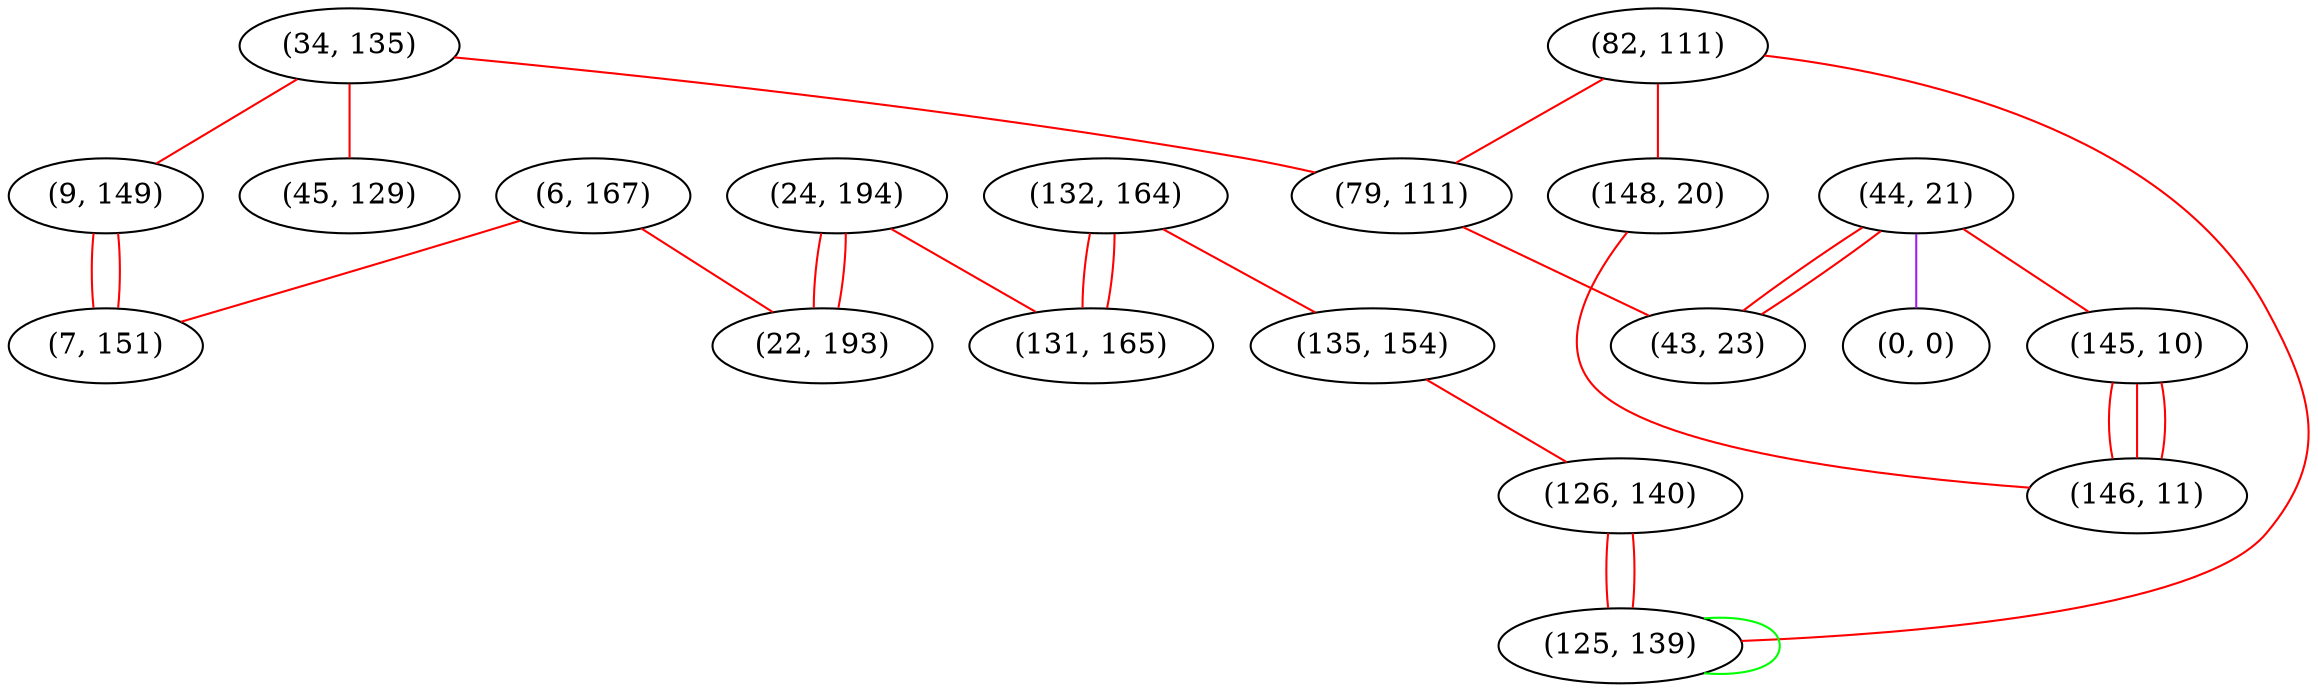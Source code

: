 graph "" {
"(34, 135)";
"(45, 129)";
"(132, 164)";
"(6, 167)";
"(135, 154)";
"(44, 21)";
"(126, 140)";
"(82, 111)";
"(9, 149)";
"(148, 20)";
"(79, 111)";
"(43, 23)";
"(0, 0)";
"(145, 10)";
"(24, 194)";
"(22, 193)";
"(125, 139)";
"(146, 11)";
"(7, 151)";
"(131, 165)";
"(34, 135)" -- "(45, 129)"  [color=red, key=0, weight=1];
"(34, 135)" -- "(79, 111)"  [color=red, key=0, weight=1];
"(34, 135)" -- "(9, 149)"  [color=red, key=0, weight=1];
"(132, 164)" -- "(135, 154)"  [color=red, key=0, weight=1];
"(132, 164)" -- "(131, 165)"  [color=red, key=0, weight=1];
"(132, 164)" -- "(131, 165)"  [color=red, key=1, weight=1];
"(6, 167)" -- "(22, 193)"  [color=red, key=0, weight=1];
"(6, 167)" -- "(7, 151)"  [color=red, key=0, weight=1];
"(135, 154)" -- "(126, 140)"  [color=red, key=0, weight=1];
"(44, 21)" -- "(145, 10)"  [color=red, key=0, weight=1];
"(44, 21)" -- "(43, 23)"  [color=red, key=0, weight=1];
"(44, 21)" -- "(43, 23)"  [color=red, key=1, weight=1];
"(44, 21)" -- "(0, 0)"  [color=purple, key=0, weight=4];
"(126, 140)" -- "(125, 139)"  [color=red, key=0, weight=1];
"(126, 140)" -- "(125, 139)"  [color=red, key=1, weight=1];
"(82, 111)" -- "(148, 20)"  [color=red, key=0, weight=1];
"(82, 111)" -- "(79, 111)"  [color=red, key=0, weight=1];
"(82, 111)" -- "(125, 139)"  [color=red, key=0, weight=1];
"(9, 149)" -- "(7, 151)"  [color=red, key=0, weight=1];
"(9, 149)" -- "(7, 151)"  [color=red, key=1, weight=1];
"(148, 20)" -- "(146, 11)"  [color=red, key=0, weight=1];
"(79, 111)" -- "(43, 23)"  [color=red, key=0, weight=1];
"(145, 10)" -- "(146, 11)"  [color=red, key=0, weight=1];
"(145, 10)" -- "(146, 11)"  [color=red, key=1, weight=1];
"(145, 10)" -- "(146, 11)"  [color=red, key=2, weight=1];
"(24, 194)" -- "(22, 193)"  [color=red, key=0, weight=1];
"(24, 194)" -- "(22, 193)"  [color=red, key=1, weight=1];
"(24, 194)" -- "(131, 165)"  [color=red, key=0, weight=1];
"(125, 139)" -- "(125, 139)"  [color=green, key=0, weight=2];
}
